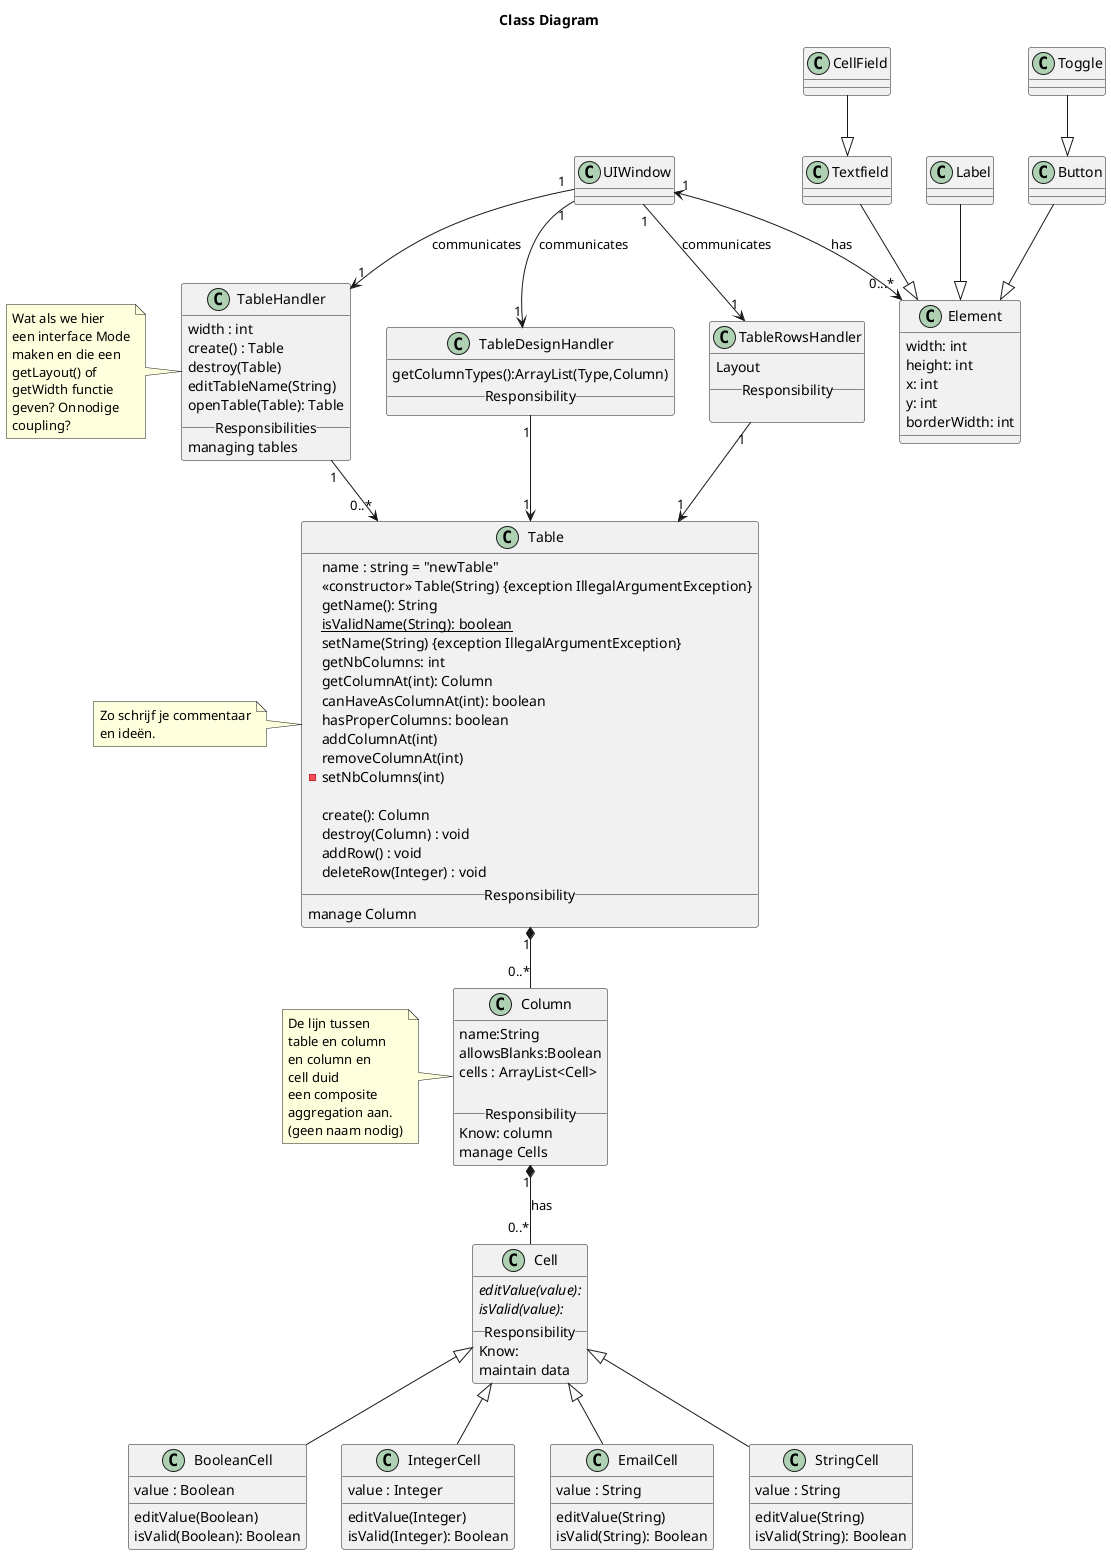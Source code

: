 @startuml
title Class Diagram

class Textfield{
}
Textfield --|> Element

class Label{
}
Label --|> Element

class Toggle{
}
Toggle --|> Button
class Button{
}
Button --|> Element

class CellField{
}
CellField --|> Textfield

class Element{
    width: int
    height: int
    x: int
    y: int
    borderWidth: int
}
UIWindow "1" <--> "0...*" Element: has

class UIWindow{
}

UIWindow "1" --> "1" TableHandler:  communicates
UIWindow "1" --> "1" TableDesignHandler:  communicates
UIWindow "1" --> "1" TableRowsHandler:  communicates


class TableHandler{
    width : int
    create() : Table
    destroy(Table)
    editTableName(String)
    openTable(Table): Table
    __Responsibilities__
    managing tables
}
note left
    Wat als we hier
    een interface Mode
    maken en die een
    getLayout() of
    getWidth functie
    geven? Onnodige
    coupling?
end note
TableHandler "1" --> "0..*" Table
TableDesignHandler "1" --> "1" Table
TableRowsHandler "1" --> "1" Table

note left
    Zo schrijf je commentaar
    en ideën.
end note

class TableDesignHandler{
    getColumnTypes():ArrayList(Type,Column)
__Responsibility__
}

class TableRowsHandler{
    Layout
__Responsibility__

}

class Table{
    name : string = "newTable"
    <<constructor>> Table(String) {exception IllegalArgumentException}
    getName(): String
    isValidName(String): boolean {static}
    setName(String) {exception IllegalArgumentException}
    getNbColumns: int
    getColumnAt(int): Column
    canHaveAsColumnAt(int): boolean
    hasProperColumns: boolean
    addColumnAt(int)
    removeColumnAt(int)
    - setNbColumns(int)

    create(): Column
    destroy(Column) : void
    addRow() : void
    deleteRow(Integer) : void
__Responsibility__
manage Column
}



class Cell{
editValue(value): {abstract}
isValid(value): {abstract}
__Responsibility__
Know:
maintain data
}
Cell <|-- BooleanCell
Cell <|-- IntegerCell
Cell <|-- EmailCell
Cell <|-- StringCell

class Column{
name:String
allowsBlanks:Boolean
cells : ArrayList<Cell>

__Responsibility__
Know: column
manage Cells
}

Table "1" *-- "0..*" Column
note left
    De lijn tussen
    table en column
    en column en
    cell duid
    een composite
    aggregation aan.
    (geen naam nodig)
end note
Column "1" *-- "0..*" Cell: has

class BooleanCell{
value : Boolean
editValue(Boolean)
isValid(Boolean): Boolean
}
class StringCell{
value : String
editValue(String)
isValid(String): Boolean
}
class EmailCell{
value : String
editValue(String)
isValid(String): Boolean
}
class IntegerCell{
value : Integer
editValue(Integer)
isValid(Integer): Boolean
}
@enduml
